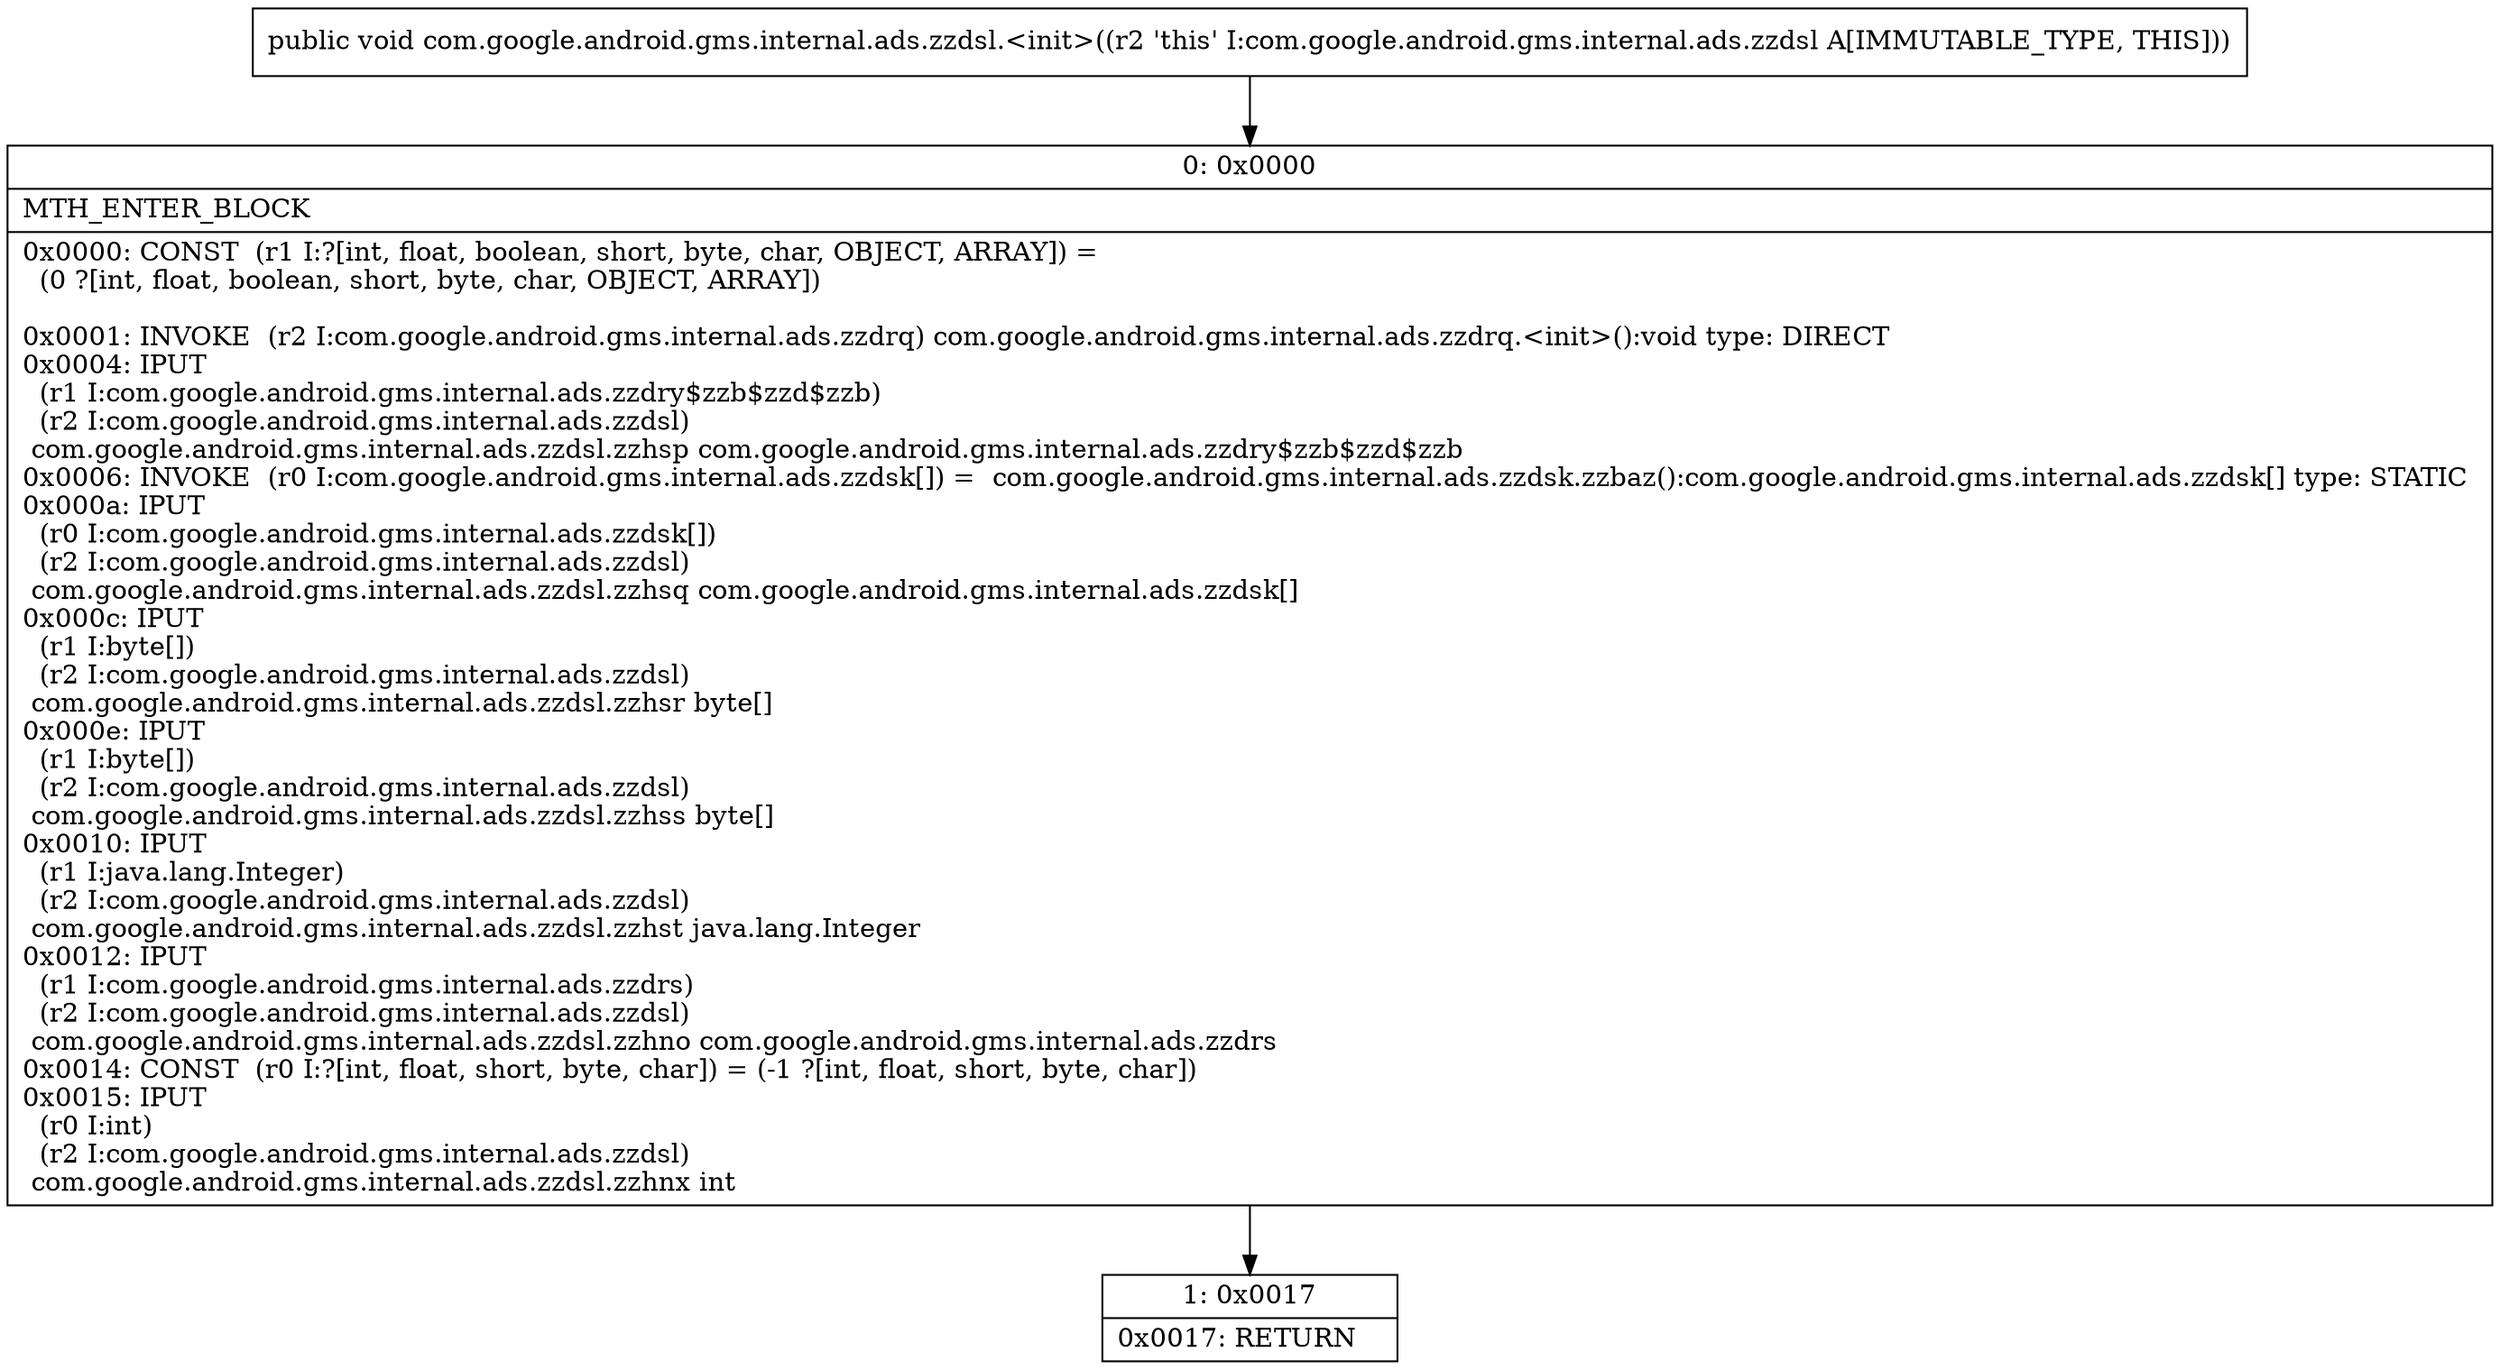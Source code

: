 digraph "CFG forcom.google.android.gms.internal.ads.zzdsl.\<init\>()V" {
Node_0 [shape=record,label="{0\:\ 0x0000|MTH_ENTER_BLOCK\l|0x0000: CONST  (r1 I:?[int, float, boolean, short, byte, char, OBJECT, ARRAY]) = \l  (0 ?[int, float, boolean, short, byte, char, OBJECT, ARRAY])\l \l0x0001: INVOKE  (r2 I:com.google.android.gms.internal.ads.zzdrq) com.google.android.gms.internal.ads.zzdrq.\<init\>():void type: DIRECT \l0x0004: IPUT  \l  (r1 I:com.google.android.gms.internal.ads.zzdry$zzb$zzd$zzb)\l  (r2 I:com.google.android.gms.internal.ads.zzdsl)\l com.google.android.gms.internal.ads.zzdsl.zzhsp com.google.android.gms.internal.ads.zzdry$zzb$zzd$zzb \l0x0006: INVOKE  (r0 I:com.google.android.gms.internal.ads.zzdsk[]) =  com.google.android.gms.internal.ads.zzdsk.zzbaz():com.google.android.gms.internal.ads.zzdsk[] type: STATIC \l0x000a: IPUT  \l  (r0 I:com.google.android.gms.internal.ads.zzdsk[])\l  (r2 I:com.google.android.gms.internal.ads.zzdsl)\l com.google.android.gms.internal.ads.zzdsl.zzhsq com.google.android.gms.internal.ads.zzdsk[] \l0x000c: IPUT  \l  (r1 I:byte[])\l  (r2 I:com.google.android.gms.internal.ads.zzdsl)\l com.google.android.gms.internal.ads.zzdsl.zzhsr byte[] \l0x000e: IPUT  \l  (r1 I:byte[])\l  (r2 I:com.google.android.gms.internal.ads.zzdsl)\l com.google.android.gms.internal.ads.zzdsl.zzhss byte[] \l0x0010: IPUT  \l  (r1 I:java.lang.Integer)\l  (r2 I:com.google.android.gms.internal.ads.zzdsl)\l com.google.android.gms.internal.ads.zzdsl.zzhst java.lang.Integer \l0x0012: IPUT  \l  (r1 I:com.google.android.gms.internal.ads.zzdrs)\l  (r2 I:com.google.android.gms.internal.ads.zzdsl)\l com.google.android.gms.internal.ads.zzdsl.zzhno com.google.android.gms.internal.ads.zzdrs \l0x0014: CONST  (r0 I:?[int, float, short, byte, char]) = (\-1 ?[int, float, short, byte, char]) \l0x0015: IPUT  \l  (r0 I:int)\l  (r2 I:com.google.android.gms.internal.ads.zzdsl)\l com.google.android.gms.internal.ads.zzdsl.zzhnx int \l}"];
Node_1 [shape=record,label="{1\:\ 0x0017|0x0017: RETURN   \l}"];
MethodNode[shape=record,label="{public void com.google.android.gms.internal.ads.zzdsl.\<init\>((r2 'this' I:com.google.android.gms.internal.ads.zzdsl A[IMMUTABLE_TYPE, THIS])) }"];
MethodNode -> Node_0;
Node_0 -> Node_1;
}

